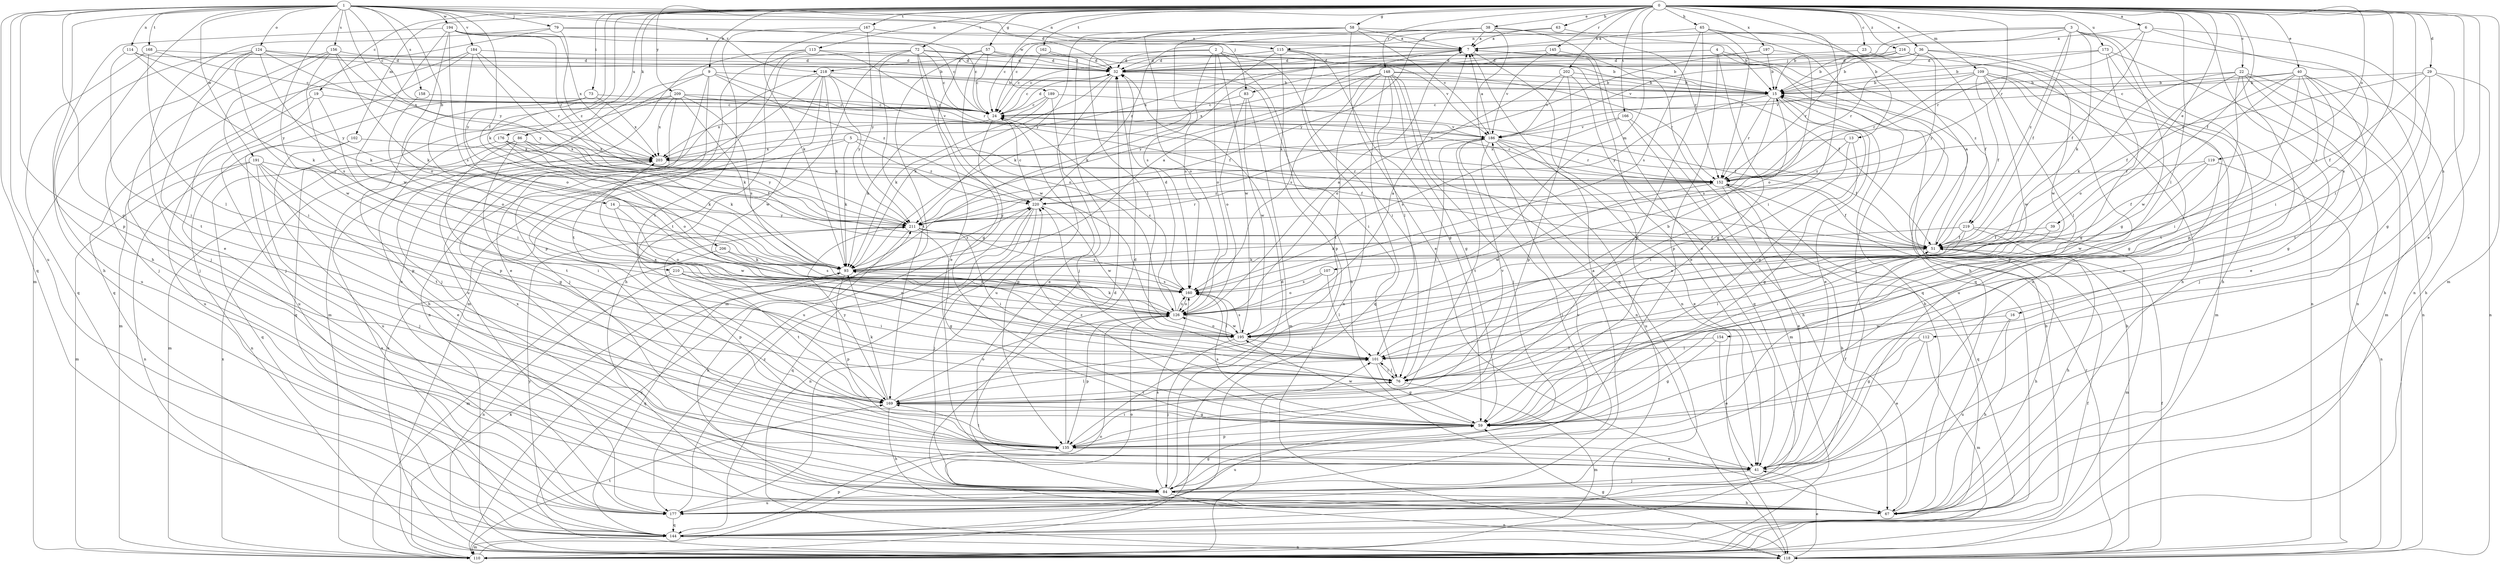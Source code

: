 strict digraph  {
0;
1;
2;
3;
4;
5;
6;
7;
9;
13;
14;
15;
16;
19;
22;
23;
24;
29;
32;
36;
38;
39;
40;
41;
51;
57;
58;
59;
63;
65;
67;
72;
73;
76;
79;
83;
84;
86;
93;
101;
102;
107;
109;
110;
112;
113;
114;
115;
118;
119;
124;
126;
135;
144;
145;
148;
152;
154;
156;
158;
160;
162;
166;
167;
168;
169;
173;
176;
177;
184;
186;
189;
191;
194;
195;
197;
202;
203;
206;
209;
210;
211;
216;
218;
219;
220;
0 -> 6  [label=a];
0 -> 9  [label=b];
0 -> 13  [label=b];
0 -> 16  [label=c];
0 -> 19  [label=c];
0 -> 22  [label=c];
0 -> 23  [label=c];
0 -> 29  [label=d];
0 -> 36  [label=e];
0 -> 38  [label=e];
0 -> 39  [label=e];
0 -> 40  [label=e];
0 -> 41  [label=e];
0 -> 51  [label=f];
0 -> 57  [label=g];
0 -> 58  [label=g];
0 -> 63  [label=h];
0 -> 65  [label=h];
0 -> 72  [label=i];
0 -> 73  [label=i];
0 -> 76  [label=i];
0 -> 86  [label=k];
0 -> 93  [label=k];
0 -> 101  [label=l];
0 -> 102  [label=m];
0 -> 107  [label=m];
0 -> 109  [label=m];
0 -> 110  [label=m];
0 -> 112  [label=n];
0 -> 113  [label=n];
0 -> 119  [label=o];
0 -> 145  [label=r];
0 -> 148  [label=r];
0 -> 152  [label=r];
0 -> 154  [label=s];
0 -> 162  [label=t];
0 -> 166  [label=t];
0 -> 167  [label=t];
0 -> 173  [label=u];
0 -> 176  [label=u];
0 -> 189  [label=w];
0 -> 197  [label=x];
0 -> 202  [label=x];
0 -> 206  [label=y];
0 -> 209  [label=y];
0 -> 216  [label=z];
1 -> 14  [label=b];
1 -> 24  [label=c];
1 -> 32  [label=d];
1 -> 51  [label=f];
1 -> 59  [label=g];
1 -> 67  [label=h];
1 -> 79  [label=j];
1 -> 83  [label=j];
1 -> 110  [label=m];
1 -> 114  [label=n];
1 -> 115  [label=n];
1 -> 124  [label=o];
1 -> 135  [label=p];
1 -> 144  [label=q];
1 -> 156  [label=s];
1 -> 158  [label=s];
1 -> 168  [label=t];
1 -> 177  [label=u];
1 -> 184  [label=v];
1 -> 191  [label=w];
1 -> 194  [label=w];
1 -> 210  [label=y];
1 -> 211  [label=y];
1 -> 218  [label=z];
2 -> 32  [label=d];
2 -> 67  [label=h];
2 -> 76  [label=i];
2 -> 126  [label=o];
2 -> 160  [label=s];
2 -> 186  [label=v];
2 -> 195  [label=w];
2 -> 218  [label=z];
3 -> 15  [label=b];
3 -> 51  [label=f];
3 -> 59  [label=g];
3 -> 83  [label=j];
3 -> 93  [label=k];
3 -> 115  [label=n];
3 -> 118  [label=n];
3 -> 135  [label=p];
3 -> 219  [label=z];
4 -> 32  [label=d];
4 -> 59  [label=g];
4 -> 84  [label=j];
4 -> 135  [label=p];
4 -> 203  [label=x];
4 -> 219  [label=z];
5 -> 51  [label=f];
5 -> 93  [label=k];
5 -> 118  [label=n];
5 -> 203  [label=x];
5 -> 220  [label=z];
6 -> 7  [label=a];
6 -> 51  [label=f];
6 -> 59  [label=g];
6 -> 76  [label=i];
6 -> 152  [label=r];
7 -> 32  [label=d];
7 -> 41  [label=e];
7 -> 93  [label=k];
7 -> 118  [label=n];
9 -> 15  [label=b];
9 -> 41  [label=e];
9 -> 84  [label=j];
9 -> 110  [label=m];
9 -> 169  [label=t];
9 -> 186  [label=v];
9 -> 220  [label=z];
13 -> 59  [label=g];
13 -> 76  [label=i];
13 -> 203  [label=x];
13 -> 220  [label=z];
14 -> 126  [label=o];
14 -> 195  [label=w];
14 -> 211  [label=y];
15 -> 24  [label=c];
15 -> 41  [label=e];
15 -> 59  [label=g];
15 -> 152  [label=r];
15 -> 160  [label=s];
15 -> 211  [label=y];
16 -> 67  [label=h];
16 -> 177  [label=u];
16 -> 195  [label=w];
19 -> 24  [label=c];
19 -> 76  [label=i];
19 -> 110  [label=m];
19 -> 177  [label=u];
22 -> 15  [label=b];
22 -> 41  [label=e];
22 -> 59  [label=g];
22 -> 84  [label=j];
22 -> 93  [label=k];
22 -> 110  [label=m];
22 -> 118  [label=n];
22 -> 126  [label=o];
23 -> 32  [label=d];
23 -> 67  [label=h];
24 -> 32  [label=d];
24 -> 93  [label=k];
24 -> 135  [label=p];
24 -> 177  [label=u];
24 -> 186  [label=v];
29 -> 15  [label=b];
29 -> 51  [label=f];
29 -> 67  [label=h];
29 -> 118  [label=n];
29 -> 152  [label=r];
29 -> 169  [label=t];
32 -> 15  [label=b];
32 -> 24  [label=c];
32 -> 76  [label=i];
32 -> 93  [label=k];
32 -> 177  [label=u];
36 -> 15  [label=b];
36 -> 32  [label=d];
36 -> 51  [label=f];
36 -> 118  [label=n];
36 -> 152  [label=r];
36 -> 177  [label=u];
36 -> 186  [label=v];
38 -> 7  [label=a];
38 -> 15  [label=b];
38 -> 24  [label=c];
38 -> 41  [label=e];
38 -> 144  [label=q];
38 -> 211  [label=y];
38 -> 220  [label=z];
39 -> 51  [label=f];
39 -> 126  [label=o];
40 -> 15  [label=b];
40 -> 24  [label=c];
40 -> 41  [label=e];
40 -> 51  [label=f];
40 -> 59  [label=g];
40 -> 67  [label=h];
40 -> 76  [label=i];
40 -> 169  [label=t];
40 -> 195  [label=w];
41 -> 51  [label=f];
41 -> 84  [label=j];
51 -> 7  [label=a];
51 -> 67  [label=h];
51 -> 93  [label=k];
57 -> 24  [label=c];
57 -> 32  [label=d];
57 -> 51  [label=f];
57 -> 59  [label=g];
57 -> 110  [label=m];
57 -> 126  [label=o];
58 -> 7  [label=a];
58 -> 41  [label=e];
58 -> 101  [label=l];
58 -> 126  [label=o];
58 -> 152  [label=r];
58 -> 160  [label=s];
58 -> 186  [label=v];
58 -> 211  [label=y];
59 -> 135  [label=p];
59 -> 160  [label=s];
59 -> 177  [label=u];
59 -> 195  [label=w];
59 -> 220  [label=z];
63 -> 7  [label=a];
63 -> 24  [label=c];
63 -> 67  [label=h];
65 -> 7  [label=a];
65 -> 76  [label=i];
65 -> 135  [label=p];
65 -> 144  [label=q];
65 -> 152  [label=r];
65 -> 160  [label=s];
67 -> 15  [label=b];
67 -> 32  [label=d];
67 -> 126  [label=o];
72 -> 15  [label=b];
72 -> 24  [label=c];
72 -> 32  [label=d];
72 -> 41  [label=e];
72 -> 67  [label=h];
72 -> 110  [label=m];
72 -> 169  [label=t];
72 -> 195  [label=w];
73 -> 24  [label=c];
73 -> 135  [label=p];
73 -> 177  [label=u];
73 -> 203  [label=x];
76 -> 101  [label=l];
76 -> 110  [label=m];
76 -> 169  [label=t];
79 -> 7  [label=a];
79 -> 24  [label=c];
79 -> 41  [label=e];
79 -> 84  [label=j];
79 -> 220  [label=z];
83 -> 24  [label=c];
83 -> 110  [label=m];
83 -> 126  [label=o];
83 -> 195  [label=w];
84 -> 7  [label=a];
84 -> 32  [label=d];
84 -> 59  [label=g];
84 -> 67  [label=h];
84 -> 118  [label=n];
84 -> 160  [label=s];
84 -> 177  [label=u];
84 -> 186  [label=v];
86 -> 59  [label=g];
86 -> 93  [label=k];
86 -> 110  [label=m];
86 -> 169  [label=t];
86 -> 203  [label=x];
86 -> 211  [label=y];
93 -> 7  [label=a];
93 -> 135  [label=p];
93 -> 144  [label=q];
93 -> 160  [label=s];
93 -> 220  [label=z];
101 -> 15  [label=b];
101 -> 59  [label=g];
101 -> 76  [label=i];
101 -> 203  [label=x];
101 -> 220  [label=z];
102 -> 118  [label=n];
102 -> 177  [label=u];
102 -> 203  [label=x];
107 -> 101  [label=l];
107 -> 126  [label=o];
107 -> 160  [label=s];
109 -> 15  [label=b];
109 -> 51  [label=f];
109 -> 101  [label=l];
109 -> 110  [label=m];
109 -> 135  [label=p];
109 -> 152  [label=r];
109 -> 177  [label=u];
109 -> 186  [label=v];
109 -> 195  [label=w];
110 -> 15  [label=b];
110 -> 51  [label=f];
110 -> 93  [label=k];
110 -> 101  [label=l];
110 -> 126  [label=o];
110 -> 169  [label=t];
110 -> 203  [label=x];
112 -> 41  [label=e];
112 -> 59  [label=g];
112 -> 101  [label=l];
112 -> 110  [label=m];
113 -> 32  [label=d];
113 -> 135  [label=p];
113 -> 152  [label=r];
113 -> 169  [label=t];
113 -> 177  [label=u];
114 -> 32  [label=d];
114 -> 76  [label=i];
114 -> 93  [label=k];
114 -> 211  [label=y];
115 -> 15  [label=b];
115 -> 24  [label=c];
115 -> 32  [label=d];
115 -> 59  [label=g];
115 -> 93  [label=k];
115 -> 118  [label=n];
115 -> 135  [label=p];
118 -> 15  [label=b];
118 -> 41  [label=e];
118 -> 51  [label=f];
118 -> 59  [label=g];
118 -> 152  [label=r];
118 -> 211  [label=y];
119 -> 51  [label=f];
119 -> 118  [label=n];
119 -> 152  [label=r];
119 -> 195  [label=w];
124 -> 15  [label=b];
124 -> 32  [label=d];
124 -> 84  [label=j];
124 -> 93  [label=k];
124 -> 169  [label=t];
124 -> 177  [label=u];
124 -> 195  [label=w];
124 -> 211  [label=y];
126 -> 7  [label=a];
126 -> 24  [label=c];
126 -> 93  [label=k];
126 -> 135  [label=p];
126 -> 160  [label=s];
126 -> 195  [label=w];
135 -> 32  [label=d];
135 -> 41  [label=e];
135 -> 76  [label=i];
135 -> 169  [label=t];
135 -> 203  [label=x];
144 -> 110  [label=m];
144 -> 118  [label=n];
144 -> 135  [label=p];
144 -> 203  [label=x];
144 -> 211  [label=y];
145 -> 32  [label=d];
145 -> 144  [label=q];
145 -> 186  [label=v];
148 -> 15  [label=b];
148 -> 59  [label=g];
148 -> 84  [label=j];
148 -> 101  [label=l];
148 -> 118  [label=n];
148 -> 144  [label=q];
148 -> 152  [label=r];
148 -> 160  [label=s];
148 -> 169  [label=t];
148 -> 203  [label=x];
148 -> 211  [label=y];
152 -> 24  [label=c];
152 -> 41  [label=e];
152 -> 51  [label=f];
152 -> 67  [label=h];
152 -> 144  [label=q];
152 -> 195  [label=w];
152 -> 220  [label=z];
154 -> 41  [label=e];
154 -> 59  [label=g];
154 -> 101  [label=l];
156 -> 32  [label=d];
156 -> 76  [label=i];
156 -> 84  [label=j];
156 -> 93  [label=k];
156 -> 160  [label=s];
156 -> 203  [label=x];
158 -> 24  [label=c];
158 -> 126  [label=o];
160 -> 32  [label=d];
160 -> 101  [label=l];
160 -> 126  [label=o];
162 -> 24  [label=c];
162 -> 32  [label=d];
162 -> 84  [label=j];
166 -> 67  [label=h];
166 -> 110  [label=m];
166 -> 160  [label=s];
166 -> 186  [label=v];
167 -> 7  [label=a];
167 -> 93  [label=k];
167 -> 169  [label=t];
167 -> 211  [label=y];
168 -> 24  [label=c];
168 -> 32  [label=d];
168 -> 101  [label=l];
168 -> 144  [label=q];
169 -> 59  [label=g];
169 -> 67  [label=h];
169 -> 93  [label=k];
169 -> 101  [label=l];
169 -> 126  [label=o];
169 -> 186  [label=v];
169 -> 211  [label=y];
173 -> 15  [label=b];
173 -> 32  [label=d];
173 -> 59  [label=g];
173 -> 67  [label=h];
173 -> 118  [label=n];
176 -> 51  [label=f];
176 -> 93  [label=k];
176 -> 126  [label=o];
176 -> 144  [label=q];
176 -> 203  [label=x];
177 -> 144  [label=q];
177 -> 220  [label=z];
184 -> 32  [label=d];
184 -> 84  [label=j];
184 -> 126  [label=o];
184 -> 144  [label=q];
184 -> 152  [label=r];
184 -> 211  [label=y];
186 -> 7  [label=a];
186 -> 41  [label=e];
186 -> 51  [label=f];
186 -> 76  [label=i];
186 -> 84  [label=j];
186 -> 152  [label=r];
186 -> 169  [label=t];
186 -> 177  [label=u];
186 -> 203  [label=x];
189 -> 24  [label=c];
189 -> 41  [label=e];
189 -> 51  [label=f];
189 -> 93  [label=k];
189 -> 203  [label=x];
191 -> 41  [label=e];
191 -> 76  [label=i];
191 -> 84  [label=j];
191 -> 110  [label=m];
191 -> 118  [label=n];
191 -> 152  [label=r];
191 -> 169  [label=t];
194 -> 7  [label=a];
194 -> 24  [label=c];
194 -> 67  [label=h];
194 -> 126  [label=o];
194 -> 152  [label=r];
194 -> 160  [label=s];
194 -> 195  [label=w];
194 -> 203  [label=x];
195 -> 7  [label=a];
195 -> 84  [label=j];
195 -> 101  [label=l];
195 -> 126  [label=o];
195 -> 160  [label=s];
197 -> 15  [label=b];
197 -> 32  [label=d];
197 -> 126  [label=o];
197 -> 211  [label=y];
202 -> 15  [label=b];
202 -> 126  [label=o];
202 -> 135  [label=p];
202 -> 144  [label=q];
202 -> 186  [label=v];
203 -> 152  [label=r];
206 -> 93  [label=k];
206 -> 110  [label=m];
206 -> 160  [label=s];
209 -> 24  [label=c];
209 -> 67  [label=h];
209 -> 93  [label=k];
209 -> 135  [label=p];
209 -> 144  [label=q];
209 -> 160  [label=s];
209 -> 186  [label=v];
209 -> 203  [label=x];
210 -> 76  [label=i];
210 -> 118  [label=n];
210 -> 126  [label=o];
210 -> 160  [label=s];
210 -> 169  [label=t];
211 -> 51  [label=f];
211 -> 59  [label=g];
211 -> 67  [label=h];
211 -> 76  [label=i];
211 -> 135  [label=p];
211 -> 152  [label=r];
211 -> 160  [label=s];
216 -> 15  [label=b];
216 -> 32  [label=d];
216 -> 152  [label=r];
216 -> 195  [label=w];
216 -> 211  [label=y];
218 -> 15  [label=b];
218 -> 51  [label=f];
218 -> 84  [label=j];
218 -> 93  [label=k];
218 -> 118  [label=n];
218 -> 177  [label=u];
218 -> 195  [label=w];
218 -> 211  [label=y];
219 -> 51  [label=f];
219 -> 67  [label=h];
219 -> 76  [label=i];
219 -> 93  [label=k];
219 -> 110  [label=m];
220 -> 24  [label=c];
220 -> 84  [label=j];
220 -> 118  [label=n];
220 -> 144  [label=q];
220 -> 195  [label=w];
220 -> 211  [label=y];
}
